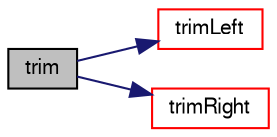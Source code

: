 digraph "trim"
{
  bgcolor="transparent";
  edge [fontname="FreeSans",fontsize="10",labelfontname="FreeSans",labelfontsize="10"];
  node [fontname="FreeSans",fontsize="10",shape=record];
  rankdir="LR";
  Node1735 [label="trim",height=0.2,width=0.4,color="black", fillcolor="grey75", style="filled", fontcolor="black"];
  Node1735 -> Node1736 [color="midnightblue",fontsize="10",style="solid",fontname="FreeSans"];
  Node1736 [label="trimLeft",height=0.2,width=0.4,color="red",URL="$a21166.html#ab7e5fb91bd2b1e0276dc18b23eee259d",tooltip="Return string trimmed of leading whitespace. "];
  Node1735 -> Node1739 [color="midnightblue",fontsize="10",style="solid",fontname="FreeSans"];
  Node1739 [label="trimRight",height=0.2,width=0.4,color="red",URL="$a21166.html#aa1ae9f60058a233895b56c782199a396",tooltip="Return string trimmed of trailing whitespace. "];
}
